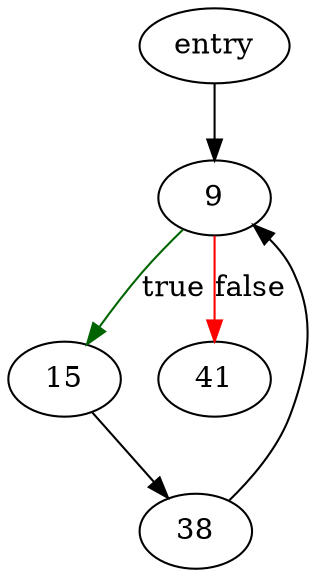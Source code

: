digraph "codeTableLocks" {
	// Node definitions.
	1 [label=entry];
	9;
	15;
	38;
	41;

	// Edge definitions.
	1 -> 9;
	9 -> 15 [
		color=darkgreen
		label=true
	];
	9 -> 41 [
		color=red
		label=false
	];
	15 -> 38;
	38 -> 9;
}